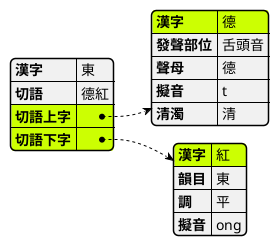 @startyaml
#highlight "切語上字"
#highlight "切語上字" / "漢字"
#highlight "切語下字"
#highlight "切語下字" / "漢字"

' 欲查詢《廣韻》切語之漢字，如：東
漢字: "東" 
切語: "德紅"
切語上字: 
    漢字: 德
    發聲部位: 舌頭音
    聲母: 德
    擬音: t
    清濁: 清
切語下字: 
    漢字: 紅
	jip: 通
    韻目: 東
	等: 一
	呼: 開
	韻母: 東一
    調: 平
    擬音: ong
@endyaml